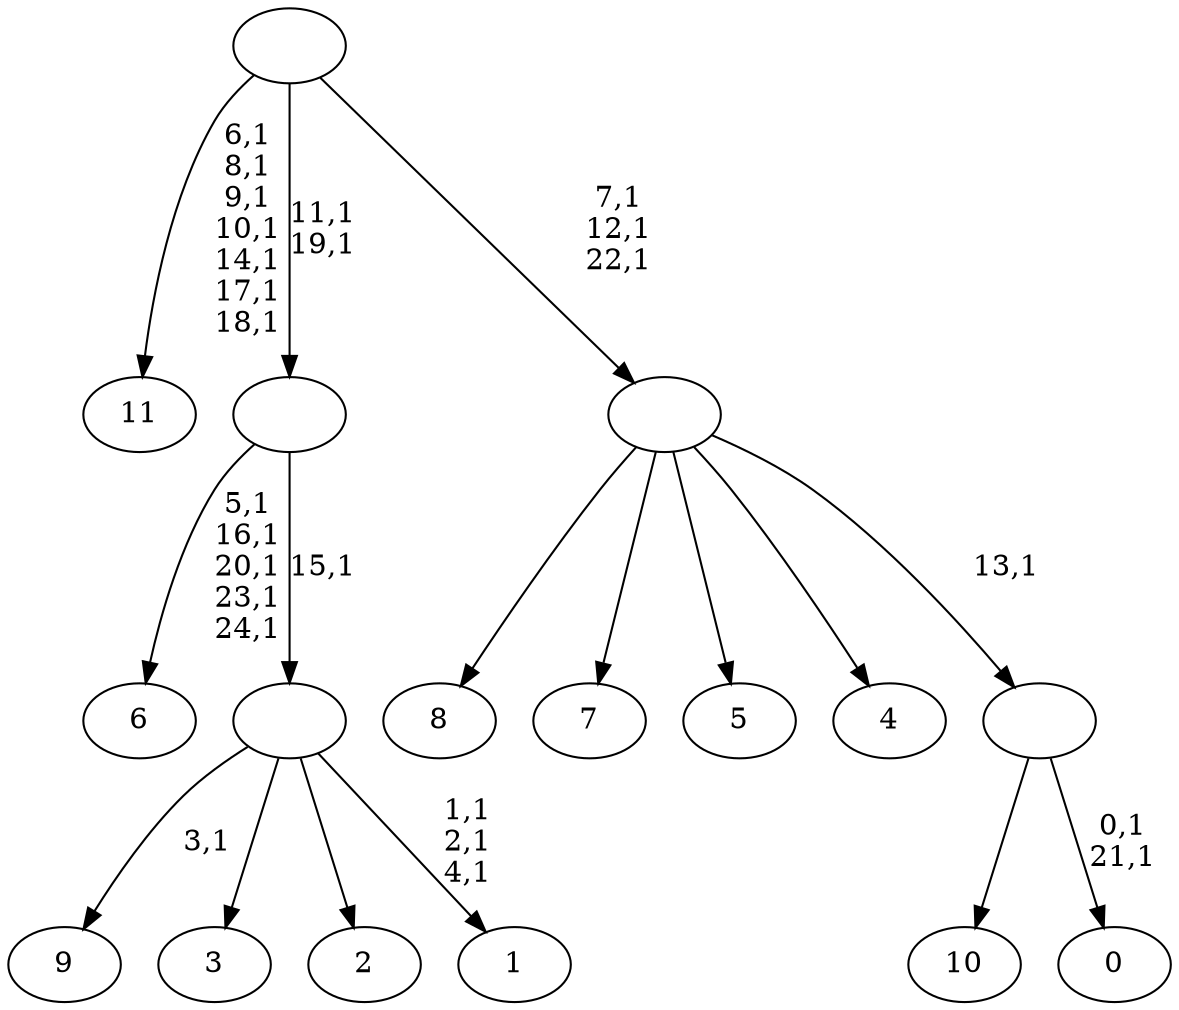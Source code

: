 digraph T {
	37 [label="11"]
	29 [label="10"]
	28 [label="9"]
	26 [label="8"]
	25 [label="7"]
	24 [label="6"]
	18 [label="5"]
	17 [label="4"]
	16 [label="3"]
	15 [label="2"]
	14 [label="1"]
	10 [label=""]
	9 [label=""]
	7 [label="0"]
	4 [label=""]
	3 [label=""]
	0 [label=""]
	10 -> 14 [label="1,1\n2,1\n4,1"]
	10 -> 28 [label="3,1"]
	10 -> 16 [label=""]
	10 -> 15 [label=""]
	9 -> 24 [label="5,1\n16,1\n20,1\n23,1\n24,1"]
	9 -> 10 [label="15,1"]
	4 -> 7 [label="0,1\n21,1"]
	4 -> 29 [label=""]
	3 -> 26 [label=""]
	3 -> 25 [label=""]
	3 -> 18 [label=""]
	3 -> 17 [label=""]
	3 -> 4 [label="13,1"]
	0 -> 3 [label="7,1\n12,1\n22,1"]
	0 -> 9 [label="11,1\n19,1"]
	0 -> 37 [label="6,1\n8,1\n9,1\n10,1\n14,1\n17,1\n18,1"]
}
